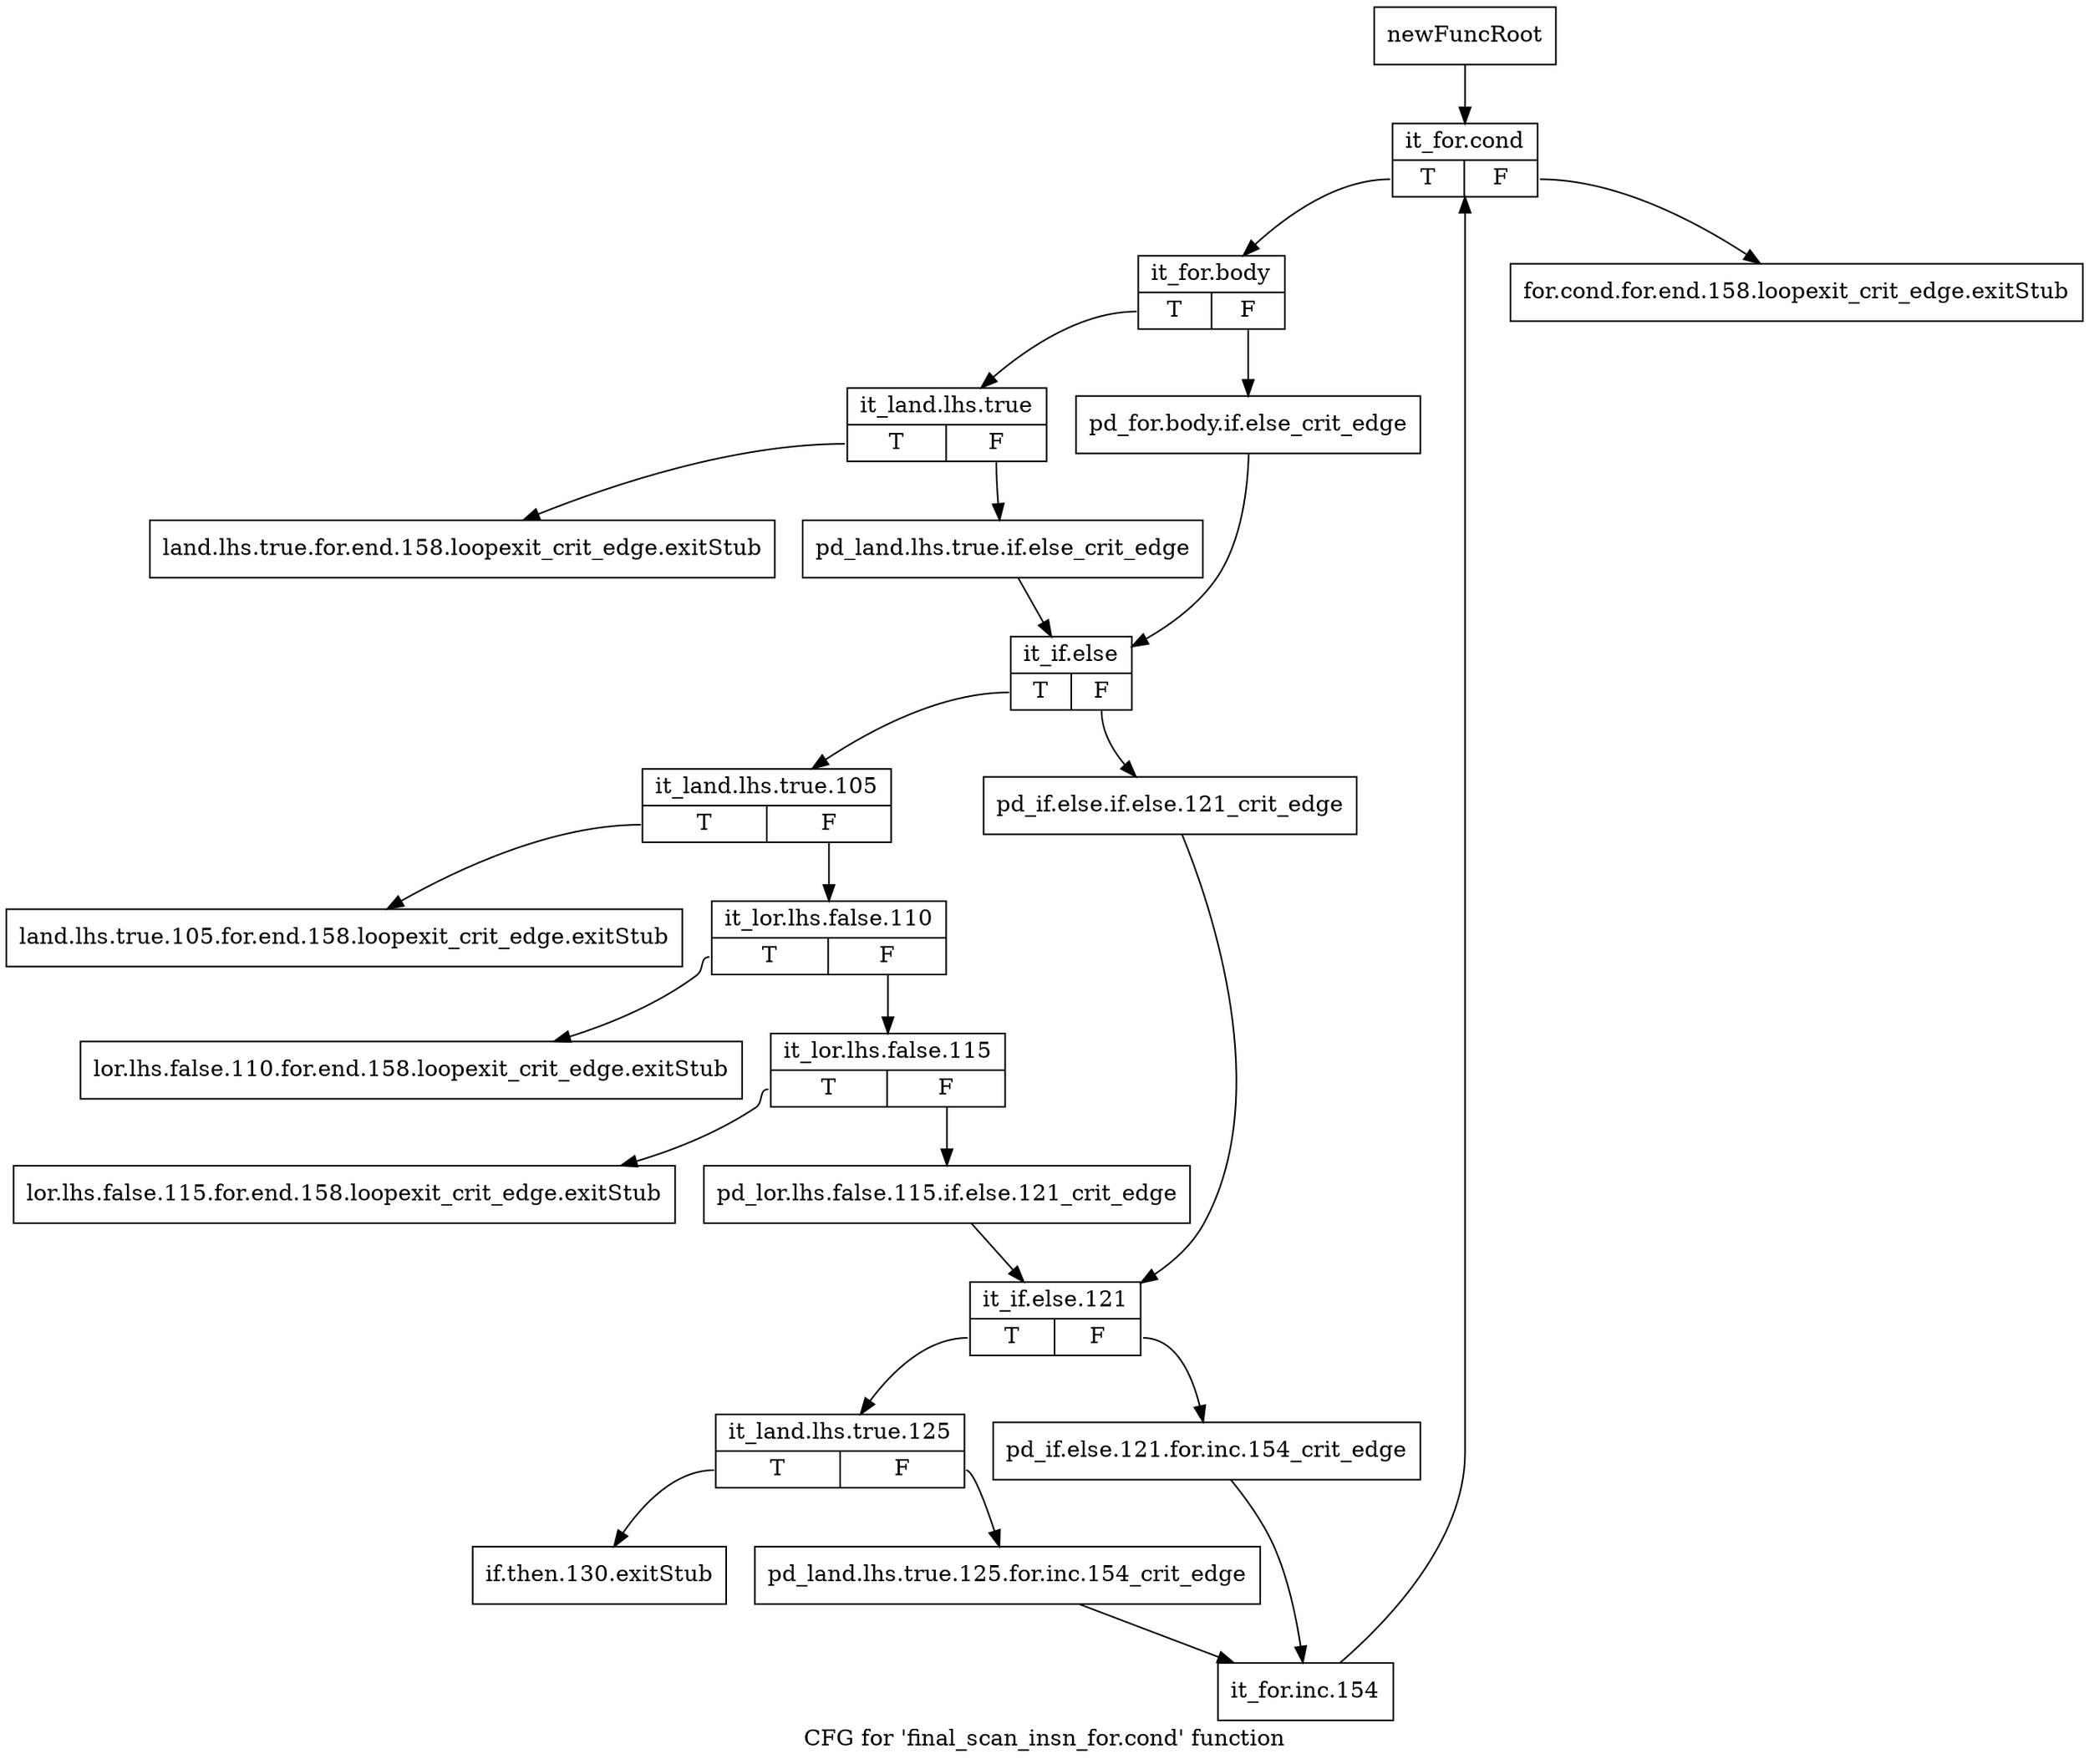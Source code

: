 digraph "CFG for 'final_scan_insn_for.cond' function" {
	label="CFG for 'final_scan_insn_for.cond' function";

	Node0xae38790 [shape=record,label="{newFuncRoot}"];
	Node0xae38790 -> Node0xae389c0;
	Node0xae387e0 [shape=record,label="{for.cond.for.end.158.loopexit_crit_edge.exitStub}"];
	Node0xae38830 [shape=record,label="{land.lhs.true.for.end.158.loopexit_crit_edge.exitStub}"];
	Node0xae38880 [shape=record,label="{land.lhs.true.105.for.end.158.loopexit_crit_edge.exitStub}"];
	Node0xae388d0 [shape=record,label="{lor.lhs.false.110.for.end.158.loopexit_crit_edge.exitStub}"];
	Node0xae38920 [shape=record,label="{lor.lhs.false.115.for.end.158.loopexit_crit_edge.exitStub}"];
	Node0xae38970 [shape=record,label="{if.then.130.exitStub}"];
	Node0xae389c0 [shape=record,label="{it_for.cond|{<s0>T|<s1>F}}"];
	Node0xae389c0:s0 -> Node0xae38a10;
	Node0xae389c0:s1 -> Node0xae387e0;
	Node0xae38a10 [shape=record,label="{it_for.body|{<s0>T|<s1>F}}"];
	Node0xae38a10:s0 -> Node0xae38ab0;
	Node0xae38a10:s1 -> Node0xae38a60;
	Node0xae38a60 [shape=record,label="{pd_for.body.if.else_crit_edge}"];
	Node0xae38a60 -> Node0xae38b50;
	Node0xae38ab0 [shape=record,label="{it_land.lhs.true|{<s0>T|<s1>F}}"];
	Node0xae38ab0:s0 -> Node0xae38830;
	Node0xae38ab0:s1 -> Node0xae38b00;
	Node0xae38b00 [shape=record,label="{pd_land.lhs.true.if.else_crit_edge}"];
	Node0xae38b00 -> Node0xae38b50;
	Node0xae38b50 [shape=record,label="{it_if.else|{<s0>T|<s1>F}}"];
	Node0xae38b50:s0 -> Node0xae38bf0;
	Node0xae38b50:s1 -> Node0xae38ba0;
	Node0xae38ba0 [shape=record,label="{pd_if.else.if.else.121_crit_edge}"];
	Node0xae38ba0 -> Node0xae38d30;
	Node0xae38bf0 [shape=record,label="{it_land.lhs.true.105|{<s0>T|<s1>F}}"];
	Node0xae38bf0:s0 -> Node0xae38880;
	Node0xae38bf0:s1 -> Node0xae38c40;
	Node0xae38c40 [shape=record,label="{it_lor.lhs.false.110|{<s0>T|<s1>F}}"];
	Node0xae38c40:s0 -> Node0xae388d0;
	Node0xae38c40:s1 -> Node0xae38c90;
	Node0xae38c90 [shape=record,label="{it_lor.lhs.false.115|{<s0>T|<s1>F}}"];
	Node0xae38c90:s0 -> Node0xae38920;
	Node0xae38c90:s1 -> Node0xae38ce0;
	Node0xae38ce0 [shape=record,label="{pd_lor.lhs.false.115.if.else.121_crit_edge}"];
	Node0xae38ce0 -> Node0xae38d30;
	Node0xae38d30 [shape=record,label="{it_if.else.121|{<s0>T|<s1>F}}"];
	Node0xae38d30:s0 -> Node0xae38dd0;
	Node0xae38d30:s1 -> Node0xae38d80;
	Node0xae38d80 [shape=record,label="{pd_if.else.121.for.inc.154_crit_edge}"];
	Node0xae38d80 -> Node0xae38e70;
	Node0xae38dd0 [shape=record,label="{it_land.lhs.true.125|{<s0>T|<s1>F}}"];
	Node0xae38dd0:s0 -> Node0xae38970;
	Node0xae38dd0:s1 -> Node0xae38e20;
	Node0xae38e20 [shape=record,label="{pd_land.lhs.true.125.for.inc.154_crit_edge}"];
	Node0xae38e20 -> Node0xae38e70;
	Node0xae38e70 [shape=record,label="{it_for.inc.154}"];
	Node0xae38e70 -> Node0xae389c0;
}
